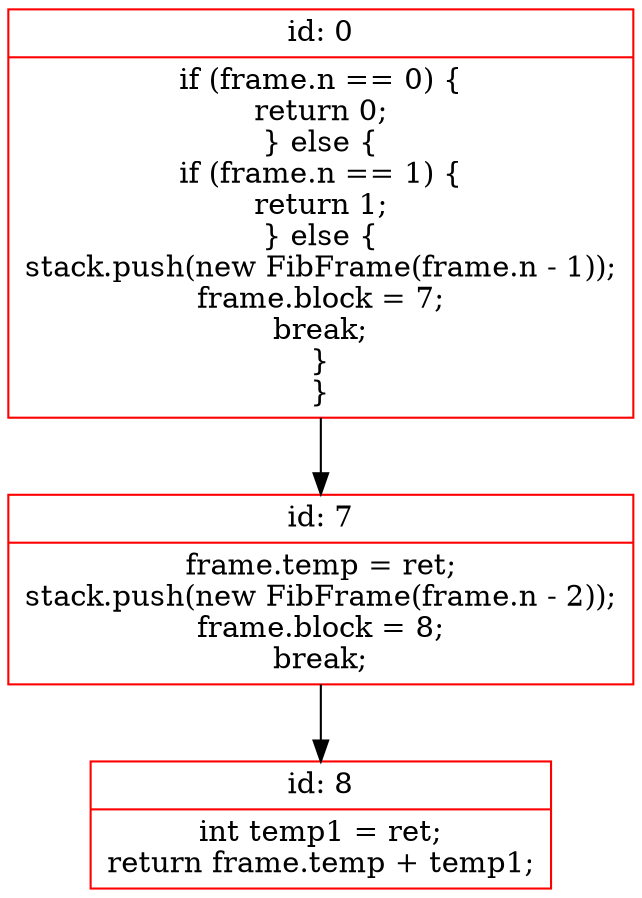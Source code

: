 digraph cfg {
	node [shape=record];
	0 [label="{id: 0|if (frame.n == 0) \{\n
	return 0;\n
	\} else \{\n
	if (frame.n == 1) \{\n
	return 1;\n
	\} else \{\n
	stack.push(new FibFrame(frame.n - 1));\n
	frame.block = 7;\n
	break;\n
	\}\n
	\}}" color=red];
	7 [label="{id: 7|frame.temp = ret;\nstack.push(new FibFrame(frame.n - 2));\nframe.block = 8;\nbreak;}" color=red];
	8 [label="{id: 8|int temp1 = ret;\nreturn frame.temp + temp1;}" color=red];
	0 -> 7;
	7 -> 8;
}